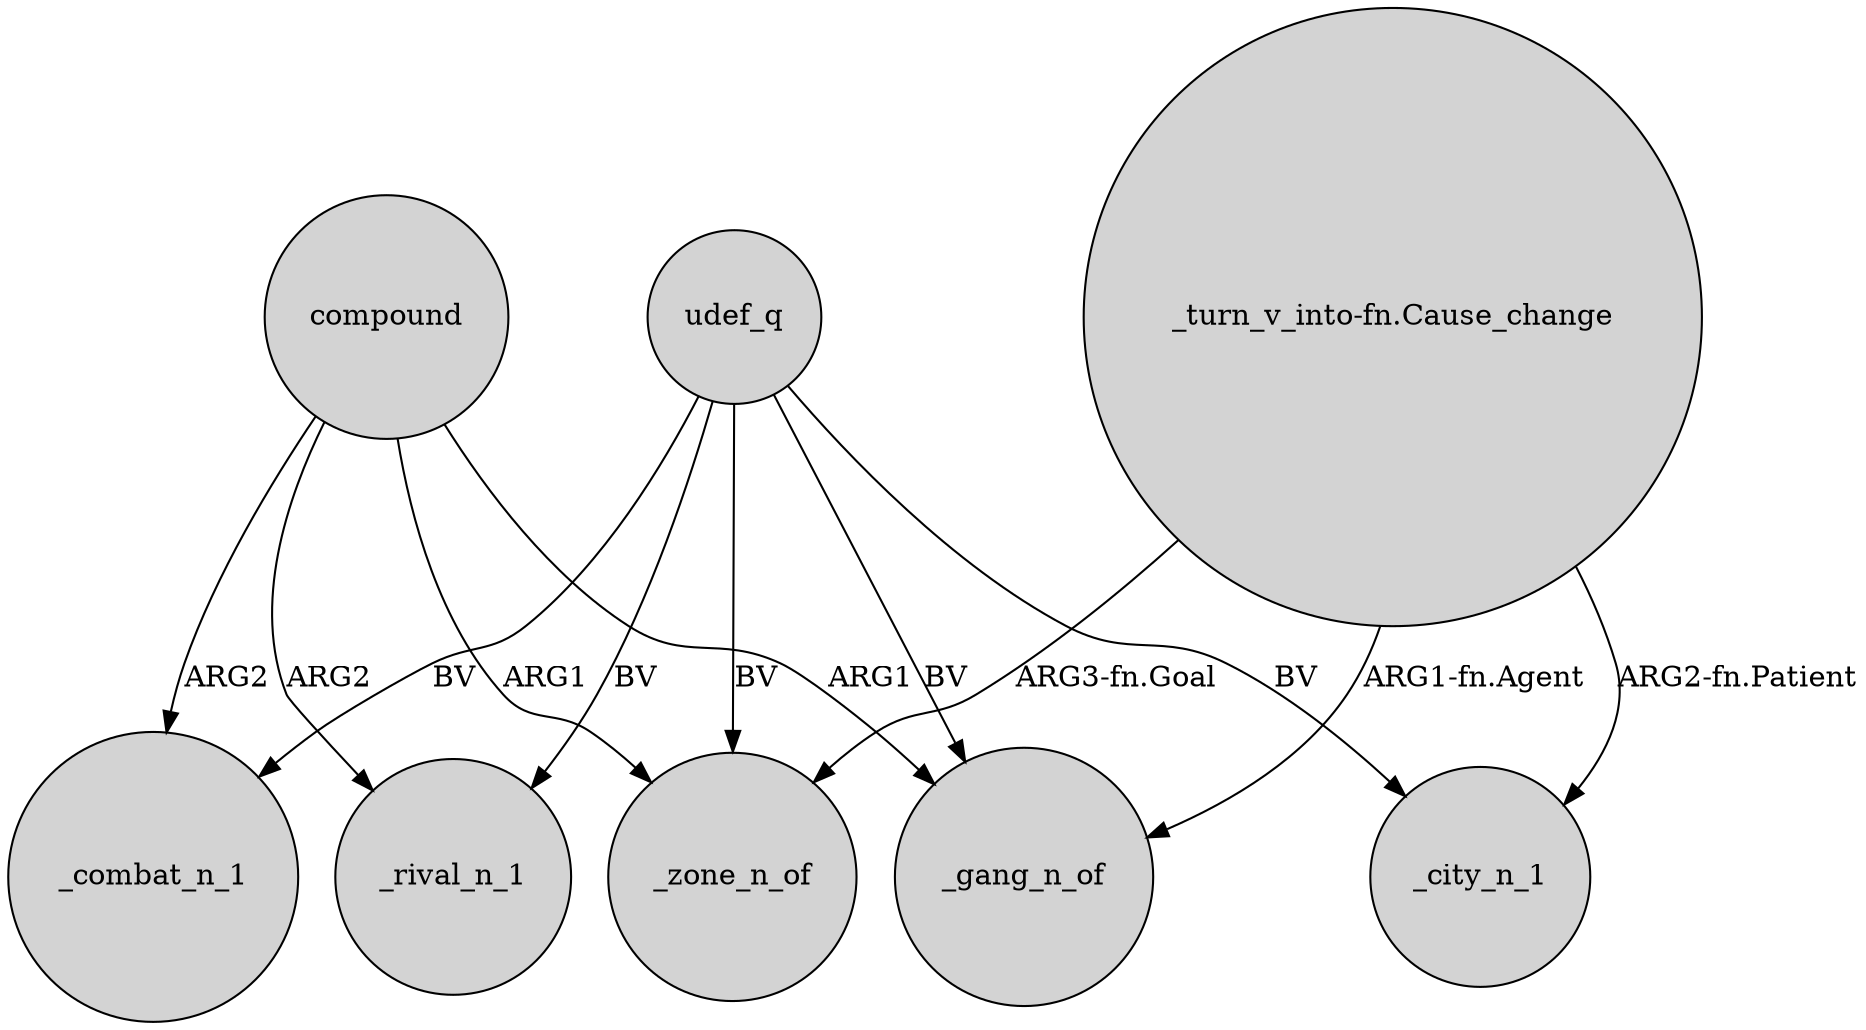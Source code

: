 digraph {
	node [shape=circle style=filled]
	compound -> _gang_n_of [label=ARG1]
	"_turn_v_into-fn.Cause_change" -> _gang_n_of [label="ARG1-fn.Agent"]
	udef_q -> _rival_n_1 [label=BV]
	udef_q -> _zone_n_of [label=BV]
	compound -> _combat_n_1 [label=ARG2]
	"_turn_v_into-fn.Cause_change" -> _zone_n_of [label="ARG3-fn.Goal"]
	udef_q -> _combat_n_1 [label=BV]
	"_turn_v_into-fn.Cause_change" -> _city_n_1 [label="ARG2-fn.Patient"]
	compound -> _zone_n_of [label=ARG1]
	udef_q -> _city_n_1 [label=BV]
	udef_q -> _gang_n_of [label=BV]
	compound -> _rival_n_1 [label=ARG2]
}
